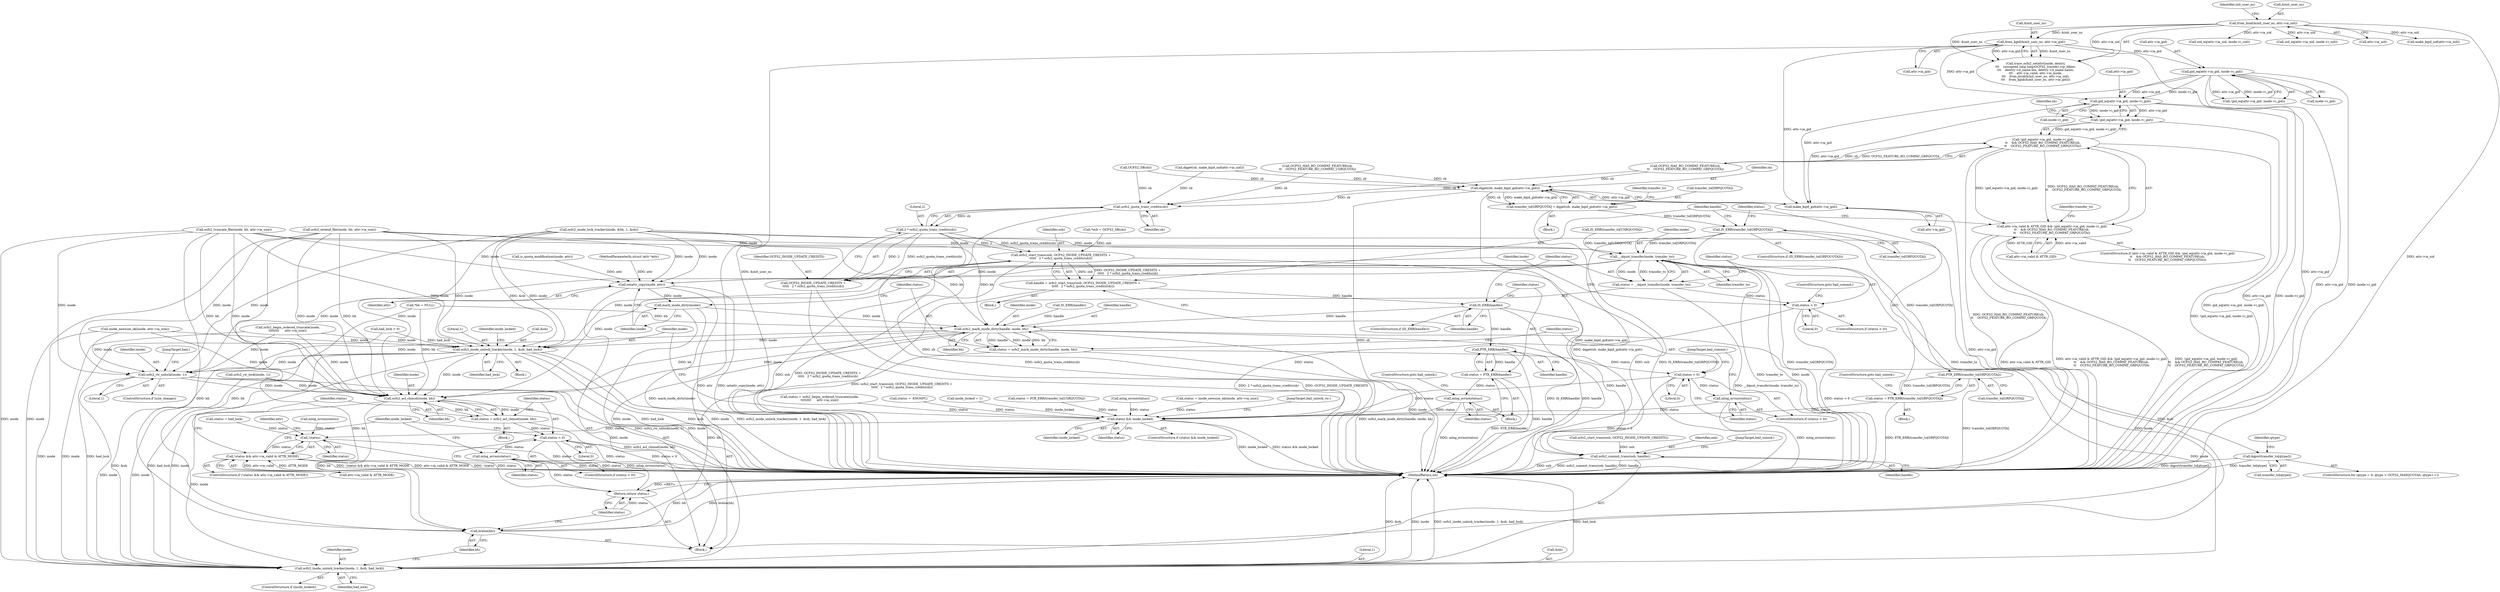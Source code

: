 digraph "0_linux_28f5a8a7c033cbf3e32277f4cc9c6afd74f05300@pointer" {
"1000435" [label="(Call,gid_eq(attr->ia_gid, inode->i_gid))"];
"1000375" [label="(Call,gid_eq(attr->ia_gid, inode->i_gid))"];
"1000177" [label="(Call,from_kgid(&init_user_ns, attr->ia_gid))"];
"1000171" [label="(Call,from_kuid(&init_user_ns, attr->ia_uid))"];
"1000434" [label="(Call,!gid_eq(attr->ia_gid, inode->i_gid))"];
"1000433" [label="(Call,!gid_eq(attr->ia_gid, inode->i_gid)\n\t\t    && OCFS2_HAS_RO_COMPAT_FEATURE(sb,\n\t\t    OCFS2_FEATURE_RO_COMPAT_GRPQUOTA))"];
"1000427" [label="(Call,attr->ia_valid & ATTR_GID && !gid_eq(attr->ia_gid, inode->i_gid)\n\t\t    && OCFS2_HAS_RO_COMPAT_FEATURE(sb,\n\t\t    OCFS2_FEATURE_RO_COMPAT_GRPQUOTA))"];
"1000452" [label="(Call,make_kqid_gid(attr->ia_gid))"];
"1000450" [label="(Call,dqget(sb, make_kqid_gid(attr->ia_gid)))"];
"1000446" [label="(Call,transfer_to[GRPQUOTA] = dqget(sb, make_kqid_gid(attr->ia_gid)))"];
"1000457" [label="(Call,IS_ERR(transfer_to[GRPQUOTA]))"];
"1000464" [label="(Call,PTR_ERR(transfer_to[GRPQUOTA]))"];
"1000462" [label="(Call,status = PTR_ERR(transfer_to[GRPQUOTA]))"];
"1000541" [label="(Call,status && inode_locked)"];
"1000576" [label="(Call,!status)"];
"1000575" [label="(Call,!status && attr->ia_valid & ATTR_MODE)"];
"1000605" [label="(Return,return status;)"];
"1000492" [label="(Call,__dquot_transfer(inode, transfer_to))"];
"1000490" [label="(Call,status = __dquot_transfer(inode, transfer_to))"];
"1000496" [label="(Call,status < 0)"];
"1000518" [label="(Call,setattr_copy(inode, attr))"];
"1000521" [label="(Call,mark_inode_dirty(inode))"];
"1000525" [label="(Call,ocfs2_mark_inode_dirty(handle, inode, bh))"];
"1000523" [label="(Call,status = ocfs2_mark_inode_dirty(handle, inode, bh))"];
"1000530" [label="(Call,status < 0)"];
"1000533" [label="(Call,mlog_errno(status))"];
"1000536" [label="(Call,ocfs2_commit_trans(osb, handle))"];
"1000545" [label="(Call,ocfs2_inode_unlock_tracker(inode, 1, &oh, had_lock))"];
"1000557" [label="(Call,ocfs2_rw_unlock(inode, 1))"];
"1000586" [label="(Call,ocfs2_acl_chmod(inode, bh))"];
"1000584" [label="(Call,status = ocfs2_acl_chmod(inode, bh))"];
"1000590" [label="(Call,status < 0)"];
"1000593" [label="(Call,mlog_errno(status))"];
"1000597" [label="(Call,ocfs2_inode_unlock_tracker(inode, 1, &oh, had_lock))"];
"1000603" [label="(Call,brelse(bh))"];
"1000570" [label="(Call,dqput(transfer_to[qtype]))"];
"1000477" [label="(Call,ocfs2_quota_trans_credits(sb))"];
"1000475" [label="(Call,2 * ocfs2_quota_trans_credits(sb))"];
"1000471" [label="(Call,ocfs2_start_trans(osb, OCFS2_INODE_UPDATE_CREDITS +\n\t\t\t\t\t   2 * ocfs2_quota_trans_credits(sb)))"];
"1000469" [label="(Call,handle = ocfs2_start_trans(osb, OCFS2_INODE_UPDATE_CREDITS +\n\t\t\t\t\t   2 * ocfs2_quota_trans_credits(sb)))"];
"1000480" [label="(Call,IS_ERR(handle))"];
"1000485" [label="(Call,PTR_ERR(handle))"];
"1000483" [label="(Call,status = PTR_ERR(handle))"];
"1000487" [label="(Call,mlog_errno(status))"];
"1000473" [label="(Call,OCFS2_INODE_UPDATE_CREDITS +\n\t\t\t\t\t   2 * ocfs2_quota_trans_credits(sb))"];
"1000135" [label="(Call,*bh = NULL)"];
"1000598" [label="(Identifier,inode)"];
"1000461" [label="(Block,)"];
"1000478" [label="(Identifier,sb)"];
"1000546" [label="(Identifier,inode)"];
"1000392" [label="(Call,uid_eq(attr->ia_uid, inode->i_uid))"];
"1000538" [label="(Identifier,handle)"];
"1000604" [label="(Identifier,bh)"];
"1000484" [label="(Identifier,status)"];
"1000320" [label="(Call,ocfs2_truncate_file(inode, bh, attr->ia_size))"];
"1000482" [label="(Block,)"];
"1000448" [label="(Identifier,transfer_to)"];
"1000280" [label="(Call,inode_locked = 1)"];
"1000498" [label="(Literal,0)"];
"1000490" [label="(Call,status = __dquot_transfer(inode, transfer_to))"];
"1000179" [label="(Identifier,init_user_ns)"];
"1000542" [label="(Identifier,status)"];
"1000435" [label="(Call,gid_eq(attr->ia_gid, inode->i_gid))"];
"1000107" [label="(MethodParameterIn,struct iattr *attr)"];
"1000584" [label="(Call,status = ocfs2_acl_chmod(inode, bh))"];
"1000577" [label="(Identifier,status)"];
"1000529" [label="(ControlStructure,if (status < 0))"];
"1000473" [label="(Call,OCFS2_INODE_UPDATE_CREDITS +\n\t\t\t\t\t   2 * ocfs2_quota_trans_credits(sb))"];
"1000605" [label="(Return,return status;)"];
"1000407" [label="(Call,dqget(sb, make_kqid_uid(attr->ia_uid)))"];
"1000550" [label="(Identifier,had_lock)"];
"1000439" [label="(Call,inode->i_gid)"];
"1000527" [label="(Identifier,inode)"];
"1000471" [label="(Call,ocfs2_start_trans(osb, OCFS2_INODE_UPDATE_CREDITS +\n\t\t\t\t\t   2 * ocfs2_quota_trans_credits(sb)))"];
"1000504" [label="(Call,ocfs2_start_trans(osb, OCFS2_INODE_UPDATE_CREDITS))"];
"1000576" [label="(Call,!status)"];
"1000419" [label="(Call,status = PTR_ERR(transfer_to[USRQUOTA]))"];
"1000426" [label="(ControlStructure,if (attr->ia_valid & ATTR_GID && !gid_eq(attr->ia_gid, inode->i_gid)\n\t\t    && OCFS2_HAS_RO_COMPAT_FEATURE(sb,\n\t\t    OCFS2_FEATURE_RO_COMPAT_GRPQUOTA)))"];
"1000172" [label="(Call,&init_user_ns)"];
"1000469" [label="(Call,handle = ocfs2_start_trans(osb, OCFS2_INODE_UPDATE_CREDITS +\n\t\t\t\t\t   2 * ocfs2_quota_trans_credits(sb)))"];
"1000537" [label="(Identifier,osb)"];
"1000587" [label="(Identifier,inode)"];
"1000487" [label="(Call,mlog_errno(status))"];
"1000485" [label="(Call,PTR_ERR(handle))"];
"1000463" [label="(Identifier,status)"];
"1000534" [label="(Identifier,status)"];
"1000212" [label="(Call,is_quota_modification(inode, attr))"];
"1000508" [label="(Call,IS_ERR(handle))"];
"1000479" [label="(ControlStructure,if (IS_ERR(handle)))"];
"1000436" [label="(Call,attr->ia_gid)"];
"1000495" [label="(ControlStructure,if (status < 0))"];
"1000591" [label="(Identifier,status)"];
"1000540" [label="(ControlStructure,if (status && inode_locked))"];
"1000434" [label="(Call,!gid_eq(attr->ia_gid, inode->i_gid))"];
"1000594" [label="(Identifier,status)"];
"1000515" [label="(Call,mlog_errno(status))"];
"1000361" [label="(Call,uid_eq(attr->ia_uid, inode->i_uid))"];
"1000493" [label="(Identifier,inode)"];
"1000580" [label="(Identifier,attr)"];
"1000570" [label="(Call,dqput(transfer_to[qtype]))"];
"1000522" [label="(Identifier,inode)"];
"1000531" [label="(Identifier,status)"];
"1000497" [label="(Identifier,status)"];
"1000595" [label="(ControlStructure,if (inode_locked))"];
"1000603" [label="(Call,brelse(bh))"];
"1000374" [label="(Call,!gid_eq(attr->ia_gid, inode->i_gid))"];
"1000518" [label="(Call,setattr_copy(inode, attr))"];
"1000382" [label="(Block,)"];
"1000559" [label="(Literal,1)"];
"1000288" [label="(Call,inode_newsize_ok(inode, attr->ia_size))"];
"1000243" [label="(Call,ocfs2_rw_lock(inode, 1))"];
"1000528" [label="(Identifier,bh)"];
"1000532" [label="(Literal,0)"];
"1000475" [label="(Call,2 * ocfs2_quota_trans_credits(sb))"];
"1000599" [label="(Literal,1)"];
"1000132" [label="(Call,OCFS2_SB(sb))"];
"1000177" [label="(Call,from_kgid(&init_user_ns, attr->ia_gid))"];
"1000376" [label="(Call,attr->ia_gid)"];
"1000499" [label="(ControlStructure,goto bail_commit;)"];
"1000286" [label="(Call,status = inode_newsize_ok(inode, attr->ia_size))"];
"1000555" [label="(ControlStructure,if (size_change))"];
"1000541" [label="(Call,status && inode_locked)"];
"1000536" [label="(Call,ocfs2_commit_trans(osb, handle))"];
"1000574" [label="(ControlStructure,if (!status && attr->ia_valid & ATTR_MODE))"];
"1000535" [label="(JumpTarget,bail_commit:)"];
"1000456" [label="(ControlStructure,if (IS_ERR(transfer_to[GRPQUOTA])))"];
"1000464" [label="(Call,PTR_ERR(transfer_to[GRPQUOTA]))"];
"1000468" [label="(ControlStructure,goto bail_unlock;)"];
"1000329" [label="(Call,ocfs2_extend_file(inode, bh, attr->ia_size))"];
"1000174" [label="(Call,attr->ia_uid)"];
"1000569" [label="(Identifier,qtype)"];
"1000530" [label="(Call,status < 0)"];
"1000523" [label="(Call,status = ocfs2_mark_inode_dirty(handle, inode, bh))"];
"1000427" [label="(Call,attr->ia_valid & ATTR_GID && !gid_eq(attr->ia_gid, inode->i_gid)\n\t\t    && OCFS2_HAS_RO_COMPAT_FEATURE(sb,\n\t\t    OCFS2_FEATURE_RO_COMPAT_GRPQUOTA))"];
"1000588" [label="(Identifier,bh)"];
"1000399" [label="(Call,OCFS2_HAS_RO_COMPAT_FEATURE(sb,\n\t\t    OCFS2_FEATURE_RO_COMPAT_USRQUOTA))"];
"1000597" [label="(Call,ocfs2_inode_unlock_tracker(inode, 1, &oh, had_lock))"];
"1000375" [label="(Call,gid_eq(attr->ia_gid, inode->i_gid))"];
"1000575" [label="(Call,!status && attr->ia_valid & ATTR_MODE)"];
"1000452" [label="(Call,make_kqid_gid(attr->ia_gid))"];
"1000526" [label="(Identifier,handle)"];
"1000557" [label="(Call,ocfs2_rw_unlock(inode, 1))"];
"1000488" [label="(Identifier,status)"];
"1000596" [label="(Identifier,inode_locked)"];
"1000483" [label="(Call,status = PTR_ERR(handle))"];
"1000474" [label="(Identifier,OCFS2_INODE_UPDATE_CREDITS)"];
"1000451" [label="(Identifier,sb)"];
"1000251" [label="(Call,mlog_errno(status))"];
"1000268" [label="(Call,status = had_lock)"];
"1000589" [label="(ControlStructure,if (status < 0))"];
"1000470" [label="(Identifier,handle)"];
"1000520" [label="(Identifier,attr)"];
"1000457" [label="(Call,IS_ERR(transfer_to[GRPQUOTA]))"];
"1000492" [label="(Call,__dquot_transfer(inode, transfer_to))"];
"1000494" [label="(Identifier,transfer_to)"];
"1000481" [label="(Identifier,handle)"];
"1000606" [label="(Identifier,status)"];
"1000496" [label="(Call,status < 0)"];
"1000130" [label="(Call,*osb = OCFS2_SB(sb))"];
"1000558" [label="(Identifier,inode)"];
"1000256" [label="(Call,ocfs2_inode_lock_tracker(inode, &bh, 1, &oh))"];
"1000450" [label="(Call,dqget(sb, make_kqid_gid(attr->ia_gid)))"];
"1000480" [label="(Call,IS_ERR(handle))"];
"1000458" [label="(Call,transfer_to[GRPQUOTA])"];
"1000445" [label="(Block,)"];
"1000545" [label="(Call,ocfs2_inode_unlock_tracker(inode, 1, &oh, had_lock))"];
"1000264" [label="(Call,had_lock < 0)"];
"1000472" [label="(Identifier,osb)"];
"1000585" [label="(Identifier,status)"];
"1000443" [label="(Identifier,sb)"];
"1000547" [label="(Literal,1)"];
"1000583" [label="(Block,)"];
"1000600" [label="(Call,&oh)"];
"1000310" [label="(Call,ocfs2_begin_ordered_truncate(inode,\n\t\t\t\t\t\t\t\t      attr->ia_size))"];
"1000477" [label="(Call,ocfs2_quota_trans_credits(sb))"];
"1000519" [label="(Identifier,inode)"];
"1000560" [label="(JumpTarget,bail:)"];
"1000180" [label="(Call,attr->ia_gid)"];
"1000453" [label="(Call,attr->ia_gid)"];
"1000409" [label="(Call,make_kqid_uid(attr->ia_uid))"];
"1000446" [label="(Call,transfer_to[GRPQUOTA] = dqget(sb, make_kqid_gid(attr->ia_gid)))"];
"1000586" [label="(Call,ocfs2_acl_chmod(inode, bh))"];
"1000578" [label="(Call,attr->ia_valid & ATTR_MODE)"];
"1000524" [label="(Identifier,status)"];
"1000476" [label="(Literal,2)"];
"1000592" [label="(Literal,0)"];
"1000486" [label="(Identifier,handle)"];
"1000543" [label="(Identifier,inode_locked)"];
"1000459" [label="(Identifier,transfer_to)"];
"1000491" [label="(Identifier,status)"];
"1000146" [label="(Call,trace_ocfs2_setattr(inode, dentry,\n\t\t\t    (unsigned long long)OCFS2_I(inode)->ip_blkno,\n\t\t\t    dentry->d_name.len, dentry->d_name.name,\n\t\t\t    attr->ia_valid, attr->ia_mode,\n\t\t\t    from_kuid(&init_user_ns, attr->ia_uid),\n\t\t\t    from_kgid(&init_user_ns, attr->ia_gid)))"];
"1000539" [label="(JumpTarget,bail_unlock:)"];
"1000607" [label="(MethodReturn,int)"];
"1000590" [label="(Call,status < 0)"];
"1000433" [label="(Call,!gid_eq(attr->ia_gid, inode->i_gid)\n\t\t    && OCFS2_HAS_RO_COMPAT_FEATURE(sb,\n\t\t    OCFS2_FEATURE_RO_COMPAT_GRPQUOTA))"];
"1000554" [label="(JumpTarget,bail_unlock_rw:)"];
"1000108" [label="(Block,)"];
"1000552" [label="(Identifier,inode_locked)"];
"1000465" [label="(Call,transfer_to[GRPQUOTA])"];
"1000447" [label="(Call,transfer_to[GRPQUOTA])"];
"1000525" [label="(Call,ocfs2_mark_inode_dirty(handle, inode, bh))"];
"1000489" [label="(ControlStructure,goto bail_unlock;)"];
"1000602" [label="(Identifier,had_lock)"];
"1000571" [label="(Call,transfer_to[qtype])"];
"1000593" [label="(Call,mlog_errno(status))"];
"1000178" [label="(Call,&init_user_ns)"];
"1000533" [label="(Call,mlog_errno(status))"];
"1000462" [label="(Call,status = PTR_ERR(transfer_to[GRPQUOTA]))"];
"1000428" [label="(Call,attr->ia_valid & ATTR_GID)"];
"1000544" [label="(Block,)"];
"1000308" [label="(Call,status = ocfs2_begin_ordered_truncate(inode,\n\t\t\t\t\t\t\t\t      attr->ia_size))"];
"1000347" [label="(Call,status = -ENOSPC)"];
"1000442" [label="(Call,OCFS2_HAS_RO_COMPAT_FEATURE(sb,\n\t\t    OCFS2_FEATURE_RO_COMPAT_GRPQUOTA))"];
"1000548" [label="(Call,&oh)"];
"1000379" [label="(Call,inode->i_gid)"];
"1000414" [label="(Call,IS_ERR(transfer_to[USRQUOTA]))"];
"1000561" [label="(ControlStructure,for (qtype = 0; qtype < OCFS2_MAXQUOTAS; qtype++))"];
"1000521" [label="(Call,mark_inode_dirty(inode))"];
"1000171" [label="(Call,from_kuid(&init_user_ns, attr->ia_uid))"];
"1000435" -> "1000434"  [label="AST: "];
"1000435" -> "1000439"  [label="CFG: "];
"1000436" -> "1000435"  [label="AST: "];
"1000439" -> "1000435"  [label="AST: "];
"1000434" -> "1000435"  [label="CFG: "];
"1000435" -> "1000607"  [label="DDG: attr->ia_gid"];
"1000435" -> "1000607"  [label="DDG: inode->i_gid"];
"1000435" -> "1000434"  [label="DDG: attr->ia_gid"];
"1000435" -> "1000434"  [label="DDG: inode->i_gid"];
"1000375" -> "1000435"  [label="DDG: attr->ia_gid"];
"1000375" -> "1000435"  [label="DDG: inode->i_gid"];
"1000177" -> "1000435"  [label="DDG: attr->ia_gid"];
"1000435" -> "1000452"  [label="DDG: attr->ia_gid"];
"1000375" -> "1000374"  [label="AST: "];
"1000375" -> "1000379"  [label="CFG: "];
"1000376" -> "1000375"  [label="AST: "];
"1000379" -> "1000375"  [label="AST: "];
"1000374" -> "1000375"  [label="CFG: "];
"1000375" -> "1000607"  [label="DDG: attr->ia_gid"];
"1000375" -> "1000607"  [label="DDG: inode->i_gid"];
"1000375" -> "1000374"  [label="DDG: attr->ia_gid"];
"1000375" -> "1000374"  [label="DDG: inode->i_gid"];
"1000177" -> "1000375"  [label="DDG: attr->ia_gid"];
"1000375" -> "1000452"  [label="DDG: attr->ia_gid"];
"1000177" -> "1000146"  [label="AST: "];
"1000177" -> "1000180"  [label="CFG: "];
"1000178" -> "1000177"  [label="AST: "];
"1000180" -> "1000177"  [label="AST: "];
"1000146" -> "1000177"  [label="CFG: "];
"1000177" -> "1000607"  [label="DDG: &init_user_ns"];
"1000177" -> "1000607"  [label="DDG: attr->ia_gid"];
"1000177" -> "1000146"  [label="DDG: &init_user_ns"];
"1000177" -> "1000146"  [label="DDG: attr->ia_gid"];
"1000171" -> "1000177"  [label="DDG: &init_user_ns"];
"1000177" -> "1000452"  [label="DDG: attr->ia_gid"];
"1000171" -> "1000146"  [label="AST: "];
"1000171" -> "1000174"  [label="CFG: "];
"1000172" -> "1000171"  [label="AST: "];
"1000174" -> "1000171"  [label="AST: "];
"1000179" -> "1000171"  [label="CFG: "];
"1000171" -> "1000607"  [label="DDG: attr->ia_uid"];
"1000171" -> "1000146"  [label="DDG: &init_user_ns"];
"1000171" -> "1000146"  [label="DDG: attr->ia_uid"];
"1000171" -> "1000361"  [label="DDG: attr->ia_uid"];
"1000171" -> "1000392"  [label="DDG: attr->ia_uid"];
"1000171" -> "1000409"  [label="DDG: attr->ia_uid"];
"1000434" -> "1000433"  [label="AST: "];
"1000443" -> "1000434"  [label="CFG: "];
"1000433" -> "1000434"  [label="CFG: "];
"1000434" -> "1000607"  [label="DDG: gid_eq(attr->ia_gid, inode->i_gid)"];
"1000434" -> "1000433"  [label="DDG: gid_eq(attr->ia_gid, inode->i_gid)"];
"1000433" -> "1000427"  [label="AST: "];
"1000433" -> "1000442"  [label="CFG: "];
"1000442" -> "1000433"  [label="AST: "];
"1000427" -> "1000433"  [label="CFG: "];
"1000433" -> "1000607"  [label="DDG: OCFS2_HAS_RO_COMPAT_FEATURE(sb,\n\t\t    OCFS2_FEATURE_RO_COMPAT_GRPQUOTA)"];
"1000433" -> "1000607"  [label="DDG: !gid_eq(attr->ia_gid, inode->i_gid)"];
"1000433" -> "1000427"  [label="DDG: !gid_eq(attr->ia_gid, inode->i_gid)"];
"1000433" -> "1000427"  [label="DDG: OCFS2_HAS_RO_COMPAT_FEATURE(sb,\n\t\t    OCFS2_FEATURE_RO_COMPAT_GRPQUOTA)"];
"1000442" -> "1000433"  [label="DDG: sb"];
"1000442" -> "1000433"  [label="DDG: OCFS2_FEATURE_RO_COMPAT_GRPQUOTA"];
"1000427" -> "1000426"  [label="AST: "];
"1000427" -> "1000428"  [label="CFG: "];
"1000428" -> "1000427"  [label="AST: "];
"1000448" -> "1000427"  [label="CFG: "];
"1000470" -> "1000427"  [label="CFG: "];
"1000427" -> "1000607"  [label="DDG: attr->ia_valid & ATTR_GID"];
"1000427" -> "1000607"  [label="DDG: attr->ia_valid & ATTR_GID && !gid_eq(attr->ia_gid, inode->i_gid)\n\t\t    && OCFS2_HAS_RO_COMPAT_FEATURE(sb,\n\t\t    OCFS2_FEATURE_RO_COMPAT_GRPQUOTA)"];
"1000427" -> "1000607"  [label="DDG: !gid_eq(attr->ia_gid, inode->i_gid)\n\t\t    && OCFS2_HAS_RO_COMPAT_FEATURE(sb,\n\t\t    OCFS2_FEATURE_RO_COMPAT_GRPQUOTA)"];
"1000428" -> "1000427"  [label="DDG: attr->ia_valid"];
"1000428" -> "1000427"  [label="DDG: ATTR_GID"];
"1000452" -> "1000450"  [label="AST: "];
"1000452" -> "1000453"  [label="CFG: "];
"1000453" -> "1000452"  [label="AST: "];
"1000450" -> "1000452"  [label="CFG: "];
"1000452" -> "1000607"  [label="DDG: attr->ia_gid"];
"1000452" -> "1000450"  [label="DDG: attr->ia_gid"];
"1000450" -> "1000446"  [label="AST: "];
"1000451" -> "1000450"  [label="AST: "];
"1000446" -> "1000450"  [label="CFG: "];
"1000450" -> "1000607"  [label="DDG: make_kqid_gid(attr->ia_gid)"];
"1000450" -> "1000607"  [label="DDG: sb"];
"1000450" -> "1000446"  [label="DDG: sb"];
"1000450" -> "1000446"  [label="DDG: make_kqid_gid(attr->ia_gid)"];
"1000442" -> "1000450"  [label="DDG: sb"];
"1000407" -> "1000450"  [label="DDG: sb"];
"1000399" -> "1000450"  [label="DDG: sb"];
"1000132" -> "1000450"  [label="DDG: sb"];
"1000450" -> "1000477"  [label="DDG: sb"];
"1000446" -> "1000445"  [label="AST: "];
"1000447" -> "1000446"  [label="AST: "];
"1000459" -> "1000446"  [label="CFG: "];
"1000446" -> "1000607"  [label="DDG: dqget(sb, make_kqid_gid(attr->ia_gid))"];
"1000446" -> "1000457"  [label="DDG: transfer_to[GRPQUOTA]"];
"1000457" -> "1000456"  [label="AST: "];
"1000457" -> "1000458"  [label="CFG: "];
"1000458" -> "1000457"  [label="AST: "];
"1000463" -> "1000457"  [label="CFG: "];
"1000470" -> "1000457"  [label="CFG: "];
"1000457" -> "1000607"  [label="DDG: IS_ERR(transfer_to[GRPQUOTA])"];
"1000457" -> "1000607"  [label="DDG: transfer_to[GRPQUOTA]"];
"1000457" -> "1000464"  [label="DDG: transfer_to[GRPQUOTA]"];
"1000457" -> "1000492"  [label="DDG: transfer_to[GRPQUOTA]"];
"1000464" -> "1000462"  [label="AST: "];
"1000464" -> "1000465"  [label="CFG: "];
"1000465" -> "1000464"  [label="AST: "];
"1000462" -> "1000464"  [label="CFG: "];
"1000464" -> "1000607"  [label="DDG: transfer_to[GRPQUOTA]"];
"1000464" -> "1000462"  [label="DDG: transfer_to[GRPQUOTA]"];
"1000462" -> "1000461"  [label="AST: "];
"1000463" -> "1000462"  [label="AST: "];
"1000468" -> "1000462"  [label="CFG: "];
"1000462" -> "1000607"  [label="DDG: PTR_ERR(transfer_to[GRPQUOTA])"];
"1000462" -> "1000541"  [label="DDG: status"];
"1000541" -> "1000540"  [label="AST: "];
"1000541" -> "1000542"  [label="CFG: "];
"1000541" -> "1000543"  [label="CFG: "];
"1000542" -> "1000541"  [label="AST: "];
"1000543" -> "1000541"  [label="AST: "];
"1000546" -> "1000541"  [label="CFG: "];
"1000554" -> "1000541"  [label="CFG: "];
"1000541" -> "1000607"  [label="DDG: inode_locked"];
"1000541" -> "1000607"  [label="DDG: status && inode_locked"];
"1000308" -> "1000541"  [label="DDG: status"];
"1000286" -> "1000541"  [label="DDG: status"];
"1000487" -> "1000541"  [label="DDG: status"];
"1000515" -> "1000541"  [label="DDG: status"];
"1000533" -> "1000541"  [label="DDG: status"];
"1000530" -> "1000541"  [label="DDG: status"];
"1000419" -> "1000541"  [label="DDG: status"];
"1000347" -> "1000541"  [label="DDG: status"];
"1000496" -> "1000541"  [label="DDG: status"];
"1000280" -> "1000541"  [label="DDG: inode_locked"];
"1000541" -> "1000576"  [label="DDG: status"];
"1000576" -> "1000575"  [label="AST: "];
"1000576" -> "1000577"  [label="CFG: "];
"1000577" -> "1000576"  [label="AST: "];
"1000580" -> "1000576"  [label="CFG: "];
"1000575" -> "1000576"  [label="CFG: "];
"1000576" -> "1000607"  [label="DDG: status"];
"1000576" -> "1000575"  [label="DDG: status"];
"1000268" -> "1000576"  [label="DDG: status"];
"1000251" -> "1000576"  [label="DDG: status"];
"1000576" -> "1000605"  [label="DDG: status"];
"1000575" -> "1000574"  [label="AST: "];
"1000575" -> "1000578"  [label="CFG: "];
"1000578" -> "1000575"  [label="AST: "];
"1000585" -> "1000575"  [label="CFG: "];
"1000596" -> "1000575"  [label="CFG: "];
"1000575" -> "1000607"  [label="DDG: !status && attr->ia_valid & ATTR_MODE"];
"1000575" -> "1000607"  [label="DDG: attr->ia_valid & ATTR_MODE"];
"1000575" -> "1000607"  [label="DDG: !status"];
"1000578" -> "1000575"  [label="DDG: attr->ia_valid"];
"1000578" -> "1000575"  [label="DDG: ATTR_MODE"];
"1000605" -> "1000108"  [label="AST: "];
"1000605" -> "1000606"  [label="CFG: "];
"1000606" -> "1000605"  [label="AST: "];
"1000607" -> "1000605"  [label="CFG: "];
"1000605" -> "1000607"  [label="DDG: <RET>"];
"1000606" -> "1000605"  [label="DDG: status"];
"1000590" -> "1000605"  [label="DDG: status"];
"1000593" -> "1000605"  [label="DDG: status"];
"1000492" -> "1000490"  [label="AST: "];
"1000492" -> "1000494"  [label="CFG: "];
"1000493" -> "1000492"  [label="AST: "];
"1000494" -> "1000492"  [label="AST: "];
"1000490" -> "1000492"  [label="CFG: "];
"1000492" -> "1000607"  [label="DDG: transfer_to"];
"1000492" -> "1000607"  [label="DDG: inode"];
"1000492" -> "1000490"  [label="DDG: inode"];
"1000492" -> "1000490"  [label="DDG: transfer_to"];
"1000329" -> "1000492"  [label="DDG: inode"];
"1000256" -> "1000492"  [label="DDG: inode"];
"1000320" -> "1000492"  [label="DDG: inode"];
"1000414" -> "1000492"  [label="DDG: transfer_to[USRQUOTA]"];
"1000492" -> "1000518"  [label="DDG: inode"];
"1000492" -> "1000545"  [label="DDG: inode"];
"1000492" -> "1000557"  [label="DDG: inode"];
"1000492" -> "1000570"  [label="DDG: transfer_to"];
"1000492" -> "1000586"  [label="DDG: inode"];
"1000492" -> "1000597"  [label="DDG: inode"];
"1000490" -> "1000382"  [label="AST: "];
"1000491" -> "1000490"  [label="AST: "];
"1000497" -> "1000490"  [label="CFG: "];
"1000490" -> "1000607"  [label="DDG: __dquot_transfer(inode, transfer_to)"];
"1000490" -> "1000496"  [label="DDG: status"];
"1000496" -> "1000495"  [label="AST: "];
"1000496" -> "1000498"  [label="CFG: "];
"1000497" -> "1000496"  [label="AST: "];
"1000498" -> "1000496"  [label="AST: "];
"1000499" -> "1000496"  [label="CFG: "];
"1000519" -> "1000496"  [label="CFG: "];
"1000496" -> "1000607"  [label="DDG: status < 0"];
"1000518" -> "1000108"  [label="AST: "];
"1000518" -> "1000520"  [label="CFG: "];
"1000519" -> "1000518"  [label="AST: "];
"1000520" -> "1000518"  [label="AST: "];
"1000522" -> "1000518"  [label="CFG: "];
"1000518" -> "1000607"  [label="DDG: attr"];
"1000518" -> "1000607"  [label="DDG: setattr_copy(inode, attr)"];
"1000329" -> "1000518"  [label="DDG: inode"];
"1000256" -> "1000518"  [label="DDG: inode"];
"1000320" -> "1000518"  [label="DDG: inode"];
"1000212" -> "1000518"  [label="DDG: attr"];
"1000107" -> "1000518"  [label="DDG: attr"];
"1000518" -> "1000521"  [label="DDG: inode"];
"1000521" -> "1000108"  [label="AST: "];
"1000521" -> "1000522"  [label="CFG: "];
"1000522" -> "1000521"  [label="AST: "];
"1000524" -> "1000521"  [label="CFG: "];
"1000521" -> "1000607"  [label="DDG: mark_inode_dirty(inode)"];
"1000521" -> "1000525"  [label="DDG: inode"];
"1000525" -> "1000523"  [label="AST: "];
"1000525" -> "1000528"  [label="CFG: "];
"1000526" -> "1000525"  [label="AST: "];
"1000527" -> "1000525"  [label="AST: "];
"1000528" -> "1000525"  [label="AST: "];
"1000523" -> "1000525"  [label="CFG: "];
"1000525" -> "1000607"  [label="DDG: inode"];
"1000525" -> "1000523"  [label="DDG: handle"];
"1000525" -> "1000523"  [label="DDG: inode"];
"1000525" -> "1000523"  [label="DDG: bh"];
"1000508" -> "1000525"  [label="DDG: handle"];
"1000480" -> "1000525"  [label="DDG: handle"];
"1000329" -> "1000525"  [label="DDG: bh"];
"1000320" -> "1000525"  [label="DDG: bh"];
"1000135" -> "1000525"  [label="DDG: bh"];
"1000525" -> "1000536"  [label="DDG: handle"];
"1000525" -> "1000545"  [label="DDG: inode"];
"1000525" -> "1000557"  [label="DDG: inode"];
"1000525" -> "1000586"  [label="DDG: inode"];
"1000525" -> "1000586"  [label="DDG: bh"];
"1000525" -> "1000597"  [label="DDG: inode"];
"1000525" -> "1000603"  [label="DDG: bh"];
"1000523" -> "1000108"  [label="AST: "];
"1000524" -> "1000523"  [label="AST: "];
"1000531" -> "1000523"  [label="CFG: "];
"1000523" -> "1000607"  [label="DDG: ocfs2_mark_inode_dirty(handle, inode, bh)"];
"1000523" -> "1000530"  [label="DDG: status"];
"1000530" -> "1000529"  [label="AST: "];
"1000530" -> "1000532"  [label="CFG: "];
"1000531" -> "1000530"  [label="AST: "];
"1000532" -> "1000530"  [label="AST: "];
"1000534" -> "1000530"  [label="CFG: "];
"1000535" -> "1000530"  [label="CFG: "];
"1000530" -> "1000607"  [label="DDG: status < 0"];
"1000530" -> "1000533"  [label="DDG: status"];
"1000533" -> "1000529"  [label="AST: "];
"1000533" -> "1000534"  [label="CFG: "];
"1000534" -> "1000533"  [label="AST: "];
"1000535" -> "1000533"  [label="CFG: "];
"1000533" -> "1000607"  [label="DDG: mlog_errno(status)"];
"1000536" -> "1000108"  [label="AST: "];
"1000536" -> "1000538"  [label="CFG: "];
"1000537" -> "1000536"  [label="AST: "];
"1000538" -> "1000536"  [label="AST: "];
"1000539" -> "1000536"  [label="CFG: "];
"1000536" -> "1000607"  [label="DDG: ocfs2_commit_trans(osb, handle)"];
"1000536" -> "1000607"  [label="DDG: handle"];
"1000536" -> "1000607"  [label="DDG: osb"];
"1000471" -> "1000536"  [label="DDG: osb"];
"1000504" -> "1000536"  [label="DDG: osb"];
"1000480" -> "1000536"  [label="DDG: handle"];
"1000545" -> "1000544"  [label="AST: "];
"1000545" -> "1000550"  [label="CFG: "];
"1000546" -> "1000545"  [label="AST: "];
"1000547" -> "1000545"  [label="AST: "];
"1000548" -> "1000545"  [label="AST: "];
"1000550" -> "1000545"  [label="AST: "];
"1000552" -> "1000545"  [label="CFG: "];
"1000545" -> "1000607"  [label="DDG: had_lock"];
"1000545" -> "1000607"  [label="DDG: &oh"];
"1000545" -> "1000607"  [label="DDG: inode"];
"1000545" -> "1000607"  [label="DDG: ocfs2_inode_unlock_tracker(inode, 1, &oh, had_lock)"];
"1000310" -> "1000545"  [label="DDG: inode"];
"1000288" -> "1000545"  [label="DDG: inode"];
"1000329" -> "1000545"  [label="DDG: inode"];
"1000256" -> "1000545"  [label="DDG: inode"];
"1000256" -> "1000545"  [label="DDG: &oh"];
"1000320" -> "1000545"  [label="DDG: inode"];
"1000264" -> "1000545"  [label="DDG: had_lock"];
"1000545" -> "1000557"  [label="DDG: inode"];
"1000545" -> "1000586"  [label="DDG: inode"];
"1000545" -> "1000597"  [label="DDG: inode"];
"1000545" -> "1000597"  [label="DDG: &oh"];
"1000545" -> "1000597"  [label="DDG: had_lock"];
"1000557" -> "1000555"  [label="AST: "];
"1000557" -> "1000559"  [label="CFG: "];
"1000558" -> "1000557"  [label="AST: "];
"1000559" -> "1000557"  [label="AST: "];
"1000560" -> "1000557"  [label="CFG: "];
"1000557" -> "1000607"  [label="DDG: ocfs2_rw_unlock(inode, 1)"];
"1000557" -> "1000607"  [label="DDG: inode"];
"1000310" -> "1000557"  [label="DDG: inode"];
"1000288" -> "1000557"  [label="DDG: inode"];
"1000329" -> "1000557"  [label="DDG: inode"];
"1000256" -> "1000557"  [label="DDG: inode"];
"1000320" -> "1000557"  [label="DDG: inode"];
"1000557" -> "1000586"  [label="DDG: inode"];
"1000557" -> "1000597"  [label="DDG: inode"];
"1000586" -> "1000584"  [label="AST: "];
"1000586" -> "1000588"  [label="CFG: "];
"1000587" -> "1000586"  [label="AST: "];
"1000588" -> "1000586"  [label="AST: "];
"1000584" -> "1000586"  [label="CFG: "];
"1000586" -> "1000607"  [label="DDG: inode"];
"1000586" -> "1000584"  [label="DDG: inode"];
"1000586" -> "1000584"  [label="DDG: bh"];
"1000310" -> "1000586"  [label="DDG: inode"];
"1000288" -> "1000586"  [label="DDG: inode"];
"1000329" -> "1000586"  [label="DDG: inode"];
"1000329" -> "1000586"  [label="DDG: bh"];
"1000320" -> "1000586"  [label="DDG: inode"];
"1000320" -> "1000586"  [label="DDG: bh"];
"1000243" -> "1000586"  [label="DDG: inode"];
"1000256" -> "1000586"  [label="DDG: inode"];
"1000135" -> "1000586"  [label="DDG: bh"];
"1000586" -> "1000597"  [label="DDG: inode"];
"1000586" -> "1000603"  [label="DDG: bh"];
"1000584" -> "1000583"  [label="AST: "];
"1000585" -> "1000584"  [label="AST: "];
"1000591" -> "1000584"  [label="CFG: "];
"1000584" -> "1000607"  [label="DDG: ocfs2_acl_chmod(inode, bh)"];
"1000584" -> "1000590"  [label="DDG: status"];
"1000590" -> "1000589"  [label="AST: "];
"1000590" -> "1000592"  [label="CFG: "];
"1000591" -> "1000590"  [label="AST: "];
"1000592" -> "1000590"  [label="AST: "];
"1000594" -> "1000590"  [label="CFG: "];
"1000596" -> "1000590"  [label="CFG: "];
"1000590" -> "1000607"  [label="DDG: status < 0"];
"1000590" -> "1000607"  [label="DDG: status"];
"1000590" -> "1000593"  [label="DDG: status"];
"1000593" -> "1000589"  [label="AST: "];
"1000593" -> "1000594"  [label="CFG: "];
"1000594" -> "1000593"  [label="AST: "];
"1000596" -> "1000593"  [label="CFG: "];
"1000593" -> "1000607"  [label="DDG: status"];
"1000593" -> "1000607"  [label="DDG: mlog_errno(status)"];
"1000597" -> "1000595"  [label="AST: "];
"1000597" -> "1000602"  [label="CFG: "];
"1000598" -> "1000597"  [label="AST: "];
"1000599" -> "1000597"  [label="AST: "];
"1000600" -> "1000597"  [label="AST: "];
"1000602" -> "1000597"  [label="AST: "];
"1000604" -> "1000597"  [label="CFG: "];
"1000597" -> "1000607"  [label="DDG: inode"];
"1000597" -> "1000607"  [label="DDG: ocfs2_inode_unlock_tracker(inode, 1, &oh, had_lock)"];
"1000597" -> "1000607"  [label="DDG: had_lock"];
"1000597" -> "1000607"  [label="DDG: &oh"];
"1000310" -> "1000597"  [label="DDG: inode"];
"1000288" -> "1000597"  [label="DDG: inode"];
"1000329" -> "1000597"  [label="DDG: inode"];
"1000320" -> "1000597"  [label="DDG: inode"];
"1000243" -> "1000597"  [label="DDG: inode"];
"1000256" -> "1000597"  [label="DDG: inode"];
"1000256" -> "1000597"  [label="DDG: &oh"];
"1000264" -> "1000597"  [label="DDG: had_lock"];
"1000603" -> "1000108"  [label="AST: "];
"1000603" -> "1000604"  [label="CFG: "];
"1000604" -> "1000603"  [label="AST: "];
"1000606" -> "1000603"  [label="CFG: "];
"1000603" -> "1000607"  [label="DDG: bh"];
"1000603" -> "1000607"  [label="DDG: brelse(bh)"];
"1000329" -> "1000603"  [label="DDG: bh"];
"1000320" -> "1000603"  [label="DDG: bh"];
"1000135" -> "1000603"  [label="DDG: bh"];
"1000570" -> "1000561"  [label="AST: "];
"1000570" -> "1000571"  [label="CFG: "];
"1000571" -> "1000570"  [label="AST: "];
"1000569" -> "1000570"  [label="CFG: "];
"1000570" -> "1000607"  [label="DDG: transfer_to[qtype]"];
"1000570" -> "1000607"  [label="DDG: dqput(transfer_to[qtype])"];
"1000477" -> "1000475"  [label="AST: "];
"1000477" -> "1000478"  [label="CFG: "];
"1000478" -> "1000477"  [label="AST: "];
"1000475" -> "1000477"  [label="CFG: "];
"1000477" -> "1000607"  [label="DDG: sb"];
"1000477" -> "1000475"  [label="DDG: sb"];
"1000442" -> "1000477"  [label="DDG: sb"];
"1000407" -> "1000477"  [label="DDG: sb"];
"1000399" -> "1000477"  [label="DDG: sb"];
"1000132" -> "1000477"  [label="DDG: sb"];
"1000475" -> "1000473"  [label="AST: "];
"1000476" -> "1000475"  [label="AST: "];
"1000473" -> "1000475"  [label="CFG: "];
"1000475" -> "1000607"  [label="DDG: ocfs2_quota_trans_credits(sb)"];
"1000475" -> "1000471"  [label="DDG: 2"];
"1000475" -> "1000471"  [label="DDG: ocfs2_quota_trans_credits(sb)"];
"1000475" -> "1000473"  [label="DDG: 2"];
"1000475" -> "1000473"  [label="DDG: ocfs2_quota_trans_credits(sb)"];
"1000471" -> "1000469"  [label="AST: "];
"1000471" -> "1000473"  [label="CFG: "];
"1000472" -> "1000471"  [label="AST: "];
"1000473" -> "1000471"  [label="AST: "];
"1000469" -> "1000471"  [label="CFG: "];
"1000471" -> "1000607"  [label="DDG: osb"];
"1000471" -> "1000607"  [label="DDG: OCFS2_INODE_UPDATE_CREDITS +\n\t\t\t\t\t   2 * ocfs2_quota_trans_credits(sb)"];
"1000471" -> "1000469"  [label="DDG: osb"];
"1000471" -> "1000469"  [label="DDG: OCFS2_INODE_UPDATE_CREDITS +\n\t\t\t\t\t   2 * ocfs2_quota_trans_credits(sb)"];
"1000130" -> "1000471"  [label="DDG: osb"];
"1000469" -> "1000382"  [label="AST: "];
"1000470" -> "1000469"  [label="AST: "];
"1000481" -> "1000469"  [label="CFG: "];
"1000469" -> "1000607"  [label="DDG: ocfs2_start_trans(osb, OCFS2_INODE_UPDATE_CREDITS +\n\t\t\t\t\t   2 * ocfs2_quota_trans_credits(sb))"];
"1000469" -> "1000480"  [label="DDG: handle"];
"1000480" -> "1000479"  [label="AST: "];
"1000480" -> "1000481"  [label="CFG: "];
"1000481" -> "1000480"  [label="AST: "];
"1000484" -> "1000480"  [label="CFG: "];
"1000491" -> "1000480"  [label="CFG: "];
"1000480" -> "1000607"  [label="DDG: IS_ERR(handle)"];
"1000480" -> "1000485"  [label="DDG: handle"];
"1000485" -> "1000483"  [label="AST: "];
"1000485" -> "1000486"  [label="CFG: "];
"1000486" -> "1000485"  [label="AST: "];
"1000483" -> "1000485"  [label="CFG: "];
"1000485" -> "1000607"  [label="DDG: handle"];
"1000485" -> "1000483"  [label="DDG: handle"];
"1000483" -> "1000482"  [label="AST: "];
"1000484" -> "1000483"  [label="AST: "];
"1000488" -> "1000483"  [label="CFG: "];
"1000483" -> "1000607"  [label="DDG: PTR_ERR(handle)"];
"1000483" -> "1000487"  [label="DDG: status"];
"1000487" -> "1000482"  [label="AST: "];
"1000487" -> "1000488"  [label="CFG: "];
"1000488" -> "1000487"  [label="AST: "];
"1000489" -> "1000487"  [label="CFG: "];
"1000487" -> "1000607"  [label="DDG: mlog_errno(status)"];
"1000474" -> "1000473"  [label="AST: "];
"1000473" -> "1000607"  [label="DDG: OCFS2_INODE_UPDATE_CREDITS"];
"1000473" -> "1000607"  [label="DDG: 2 * ocfs2_quota_trans_credits(sb)"];
}
